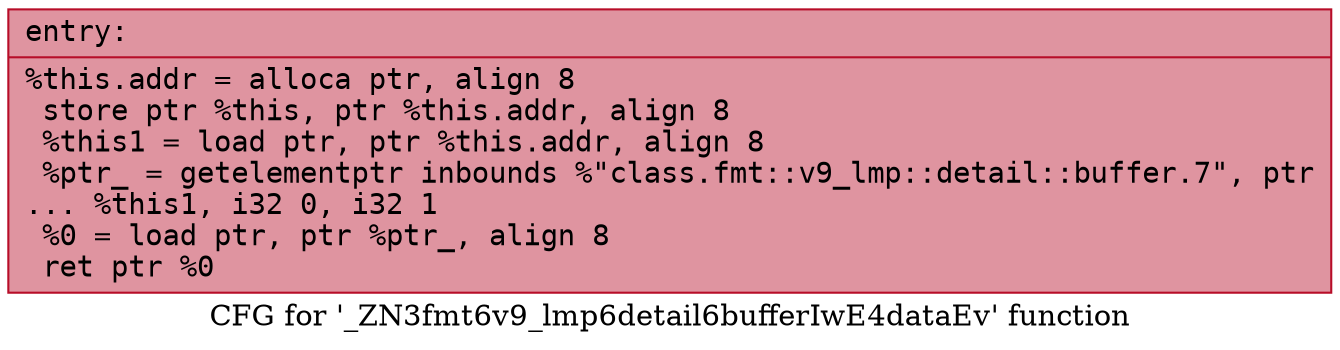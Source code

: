 digraph "CFG for '_ZN3fmt6v9_lmp6detail6bufferIwE4dataEv' function" {
	label="CFG for '_ZN3fmt6v9_lmp6detail6bufferIwE4dataEv' function";

	Node0x55fec3731f80 [shape=record,color="#b70d28ff", style=filled, fillcolor="#b70d2870" fontname="Courier",label="{entry:\l|  %this.addr = alloca ptr, align 8\l  store ptr %this, ptr %this.addr, align 8\l  %this1 = load ptr, ptr %this.addr, align 8\l  %ptr_ = getelementptr inbounds %\"class.fmt::v9_lmp::detail::buffer.7\", ptr\l... %this1, i32 0, i32 1\l  %0 = load ptr, ptr %ptr_, align 8\l  ret ptr %0\l}"];
}
